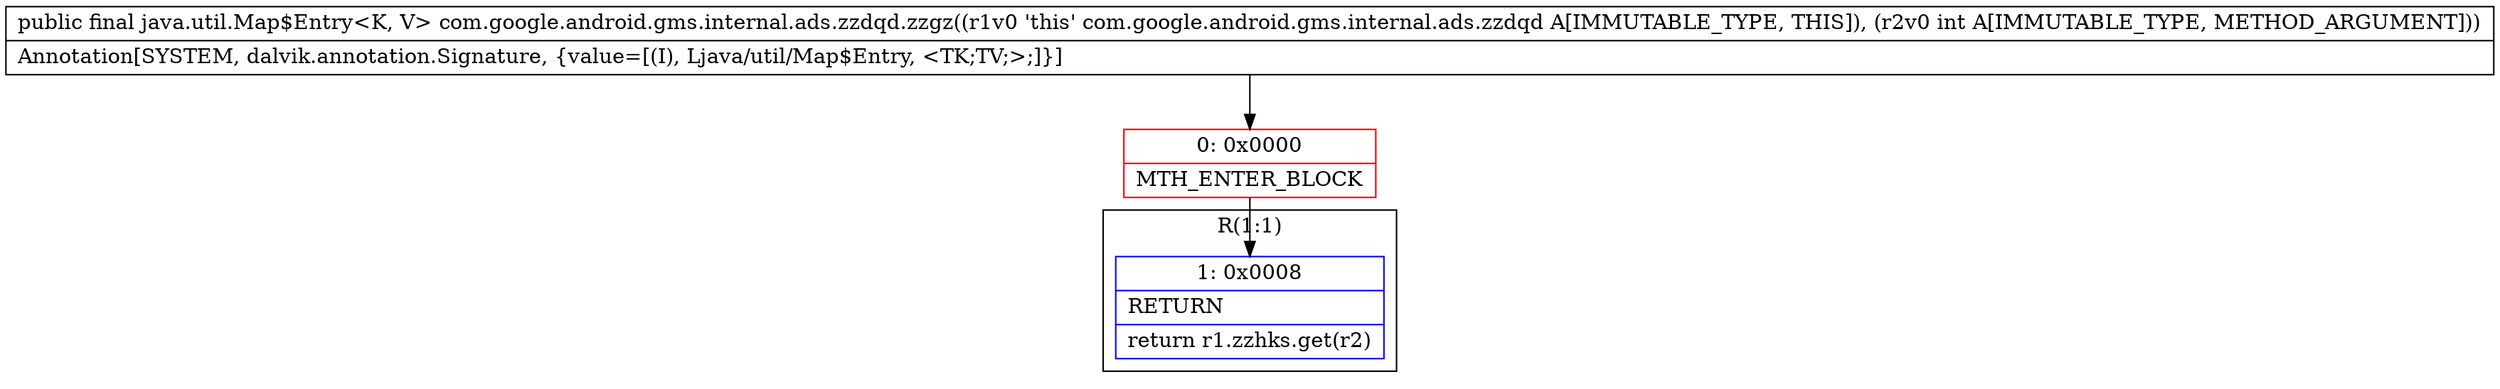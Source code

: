 digraph "CFG forcom.google.android.gms.internal.ads.zzdqd.zzgz(I)Ljava\/util\/Map$Entry;" {
subgraph cluster_Region_1680606282 {
label = "R(1:1)";
node [shape=record,color=blue];
Node_1 [shape=record,label="{1\:\ 0x0008|RETURN\l|return r1.zzhks.get(r2)\l}"];
}
Node_0 [shape=record,color=red,label="{0\:\ 0x0000|MTH_ENTER_BLOCK\l}"];
MethodNode[shape=record,label="{public final java.util.Map$Entry\<K, V\> com.google.android.gms.internal.ads.zzdqd.zzgz((r1v0 'this' com.google.android.gms.internal.ads.zzdqd A[IMMUTABLE_TYPE, THIS]), (r2v0 int A[IMMUTABLE_TYPE, METHOD_ARGUMENT]))  | Annotation[SYSTEM, dalvik.annotation.Signature, \{value=[(I), Ljava\/util\/Map$Entry, \<TK;TV;\>;]\}]\l}"];
MethodNode -> Node_0;
Node_0 -> Node_1;
}

